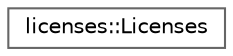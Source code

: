 digraph "类继承关系图"
{
 // LATEX_PDF_SIZE
  bgcolor="transparent";
  edge [fontname=Helvetica,fontsize=10,labelfontname=Helvetica,labelfontsize=10];
  node [fontname=Helvetica,fontsize=10,shape=box,height=0.2,width=0.4];
  rankdir="LR";
  Node0 [id="Node000000",label="licenses::Licenses",height=0.2,width=0.4,color="grey40", fillcolor="white", style="filled",URL="$structlicenses_1_1_licenses.html",tooltip=" "];
}
